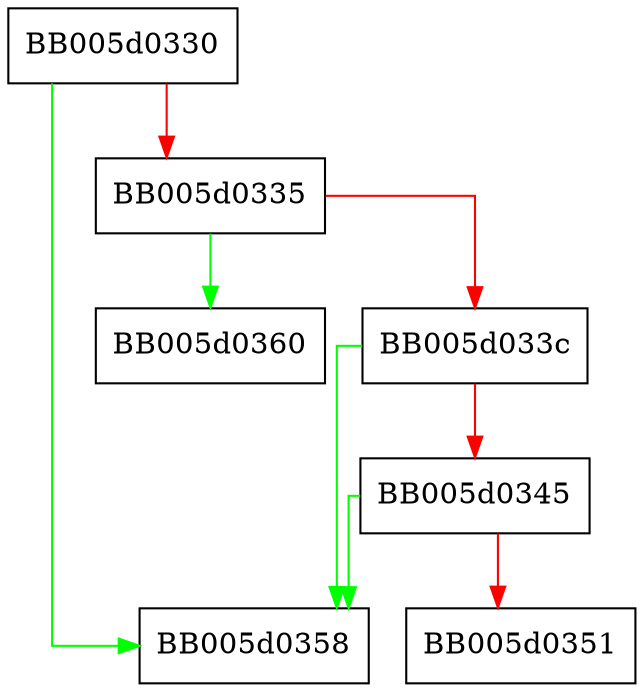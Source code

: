 digraph EVP_PKEY_missing_parameters {
  node [shape="box"];
  graph [splines=ortho];
  BB005d0330 -> BB005d0358 [color="green"];
  BB005d0330 -> BB005d0335 [color="red"];
  BB005d0335 -> BB005d0360 [color="green"];
  BB005d0335 -> BB005d033c [color="red"];
  BB005d033c -> BB005d0358 [color="green"];
  BB005d033c -> BB005d0345 [color="red"];
  BB005d0345 -> BB005d0358 [color="green"];
  BB005d0345 -> BB005d0351 [color="red"];
}